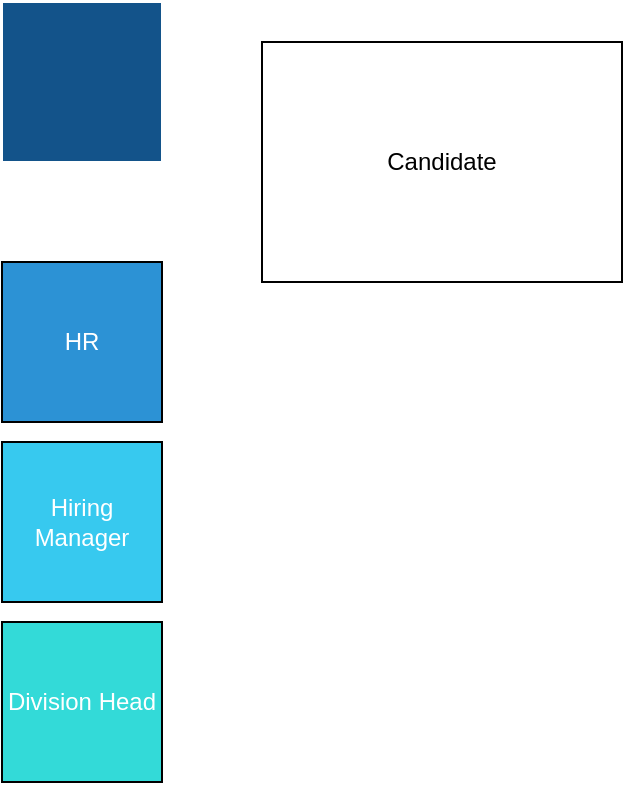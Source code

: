 <mxfile version="21.1.4" type="github">
  <diagram name="Page-1" id="x3qRDm9B7H_OVfXoaRfD">
    <mxGraphModel dx="1026" dy="643" grid="1" gridSize="10" guides="1" tooltips="1" connect="1" arrows="1" fold="1" page="1" pageScale="1" pageWidth="850" pageHeight="1100" math="0" shadow="0">
      <root>
        <mxCell id="0" />
        <mxCell id="1" parent="0" />
        <mxCell id="MzEPvq9lY3MwqnpipSgU-2" value="" style="whiteSpace=wrap;html=1;aspect=fixed;fillColor=#13538A;strokeColor=#FFFFFF;" parent="1" vertex="1">
          <mxGeometry x="40" y="100" width="80" height="80" as="geometry" />
        </mxCell>
        <mxCell id="MzEPvq9lY3MwqnpipSgU-3" value="&lt;font color=&quot;#ffffff&quot;&gt;HR&lt;/font&gt;" style="whiteSpace=wrap;html=1;aspect=fixed;fillColor=#2c92D5;" parent="1" vertex="1">
          <mxGeometry x="40" y="230" width="80" height="80" as="geometry" />
        </mxCell>
        <mxCell id="MzEPvq9lY3MwqnpipSgU-4" value="&lt;font color=&quot;#ffffff&quot;&gt;Hiring Manager&lt;/font&gt;" style="whiteSpace=wrap;html=1;aspect=fixed;fillColor=#37C9EF;" parent="1" vertex="1">
          <mxGeometry x="40" y="320" width="80" height="80" as="geometry" />
        </mxCell>
        <mxCell id="MzEPvq9lY3MwqnpipSgU-5" value="&lt;font color=&quot;#ffffff&quot;&gt;Division Head&lt;/font&gt;" style="whiteSpace=wrap;html=1;aspect=fixed;fillColor=#33dad8;" parent="1" vertex="1">
          <mxGeometry x="40" y="410" width="80" height="80" as="geometry" />
        </mxCell>
        <mxCell id="MzEPvq9lY3MwqnpipSgU-8" value="Candidate" style="rounded=0;whiteSpace=wrap;html=1;direction=south;" parent="1" vertex="1">
          <mxGeometry x="170" y="120" width="180" height="120" as="geometry" />
        </mxCell>
      </root>
    </mxGraphModel>
  </diagram>
</mxfile>
